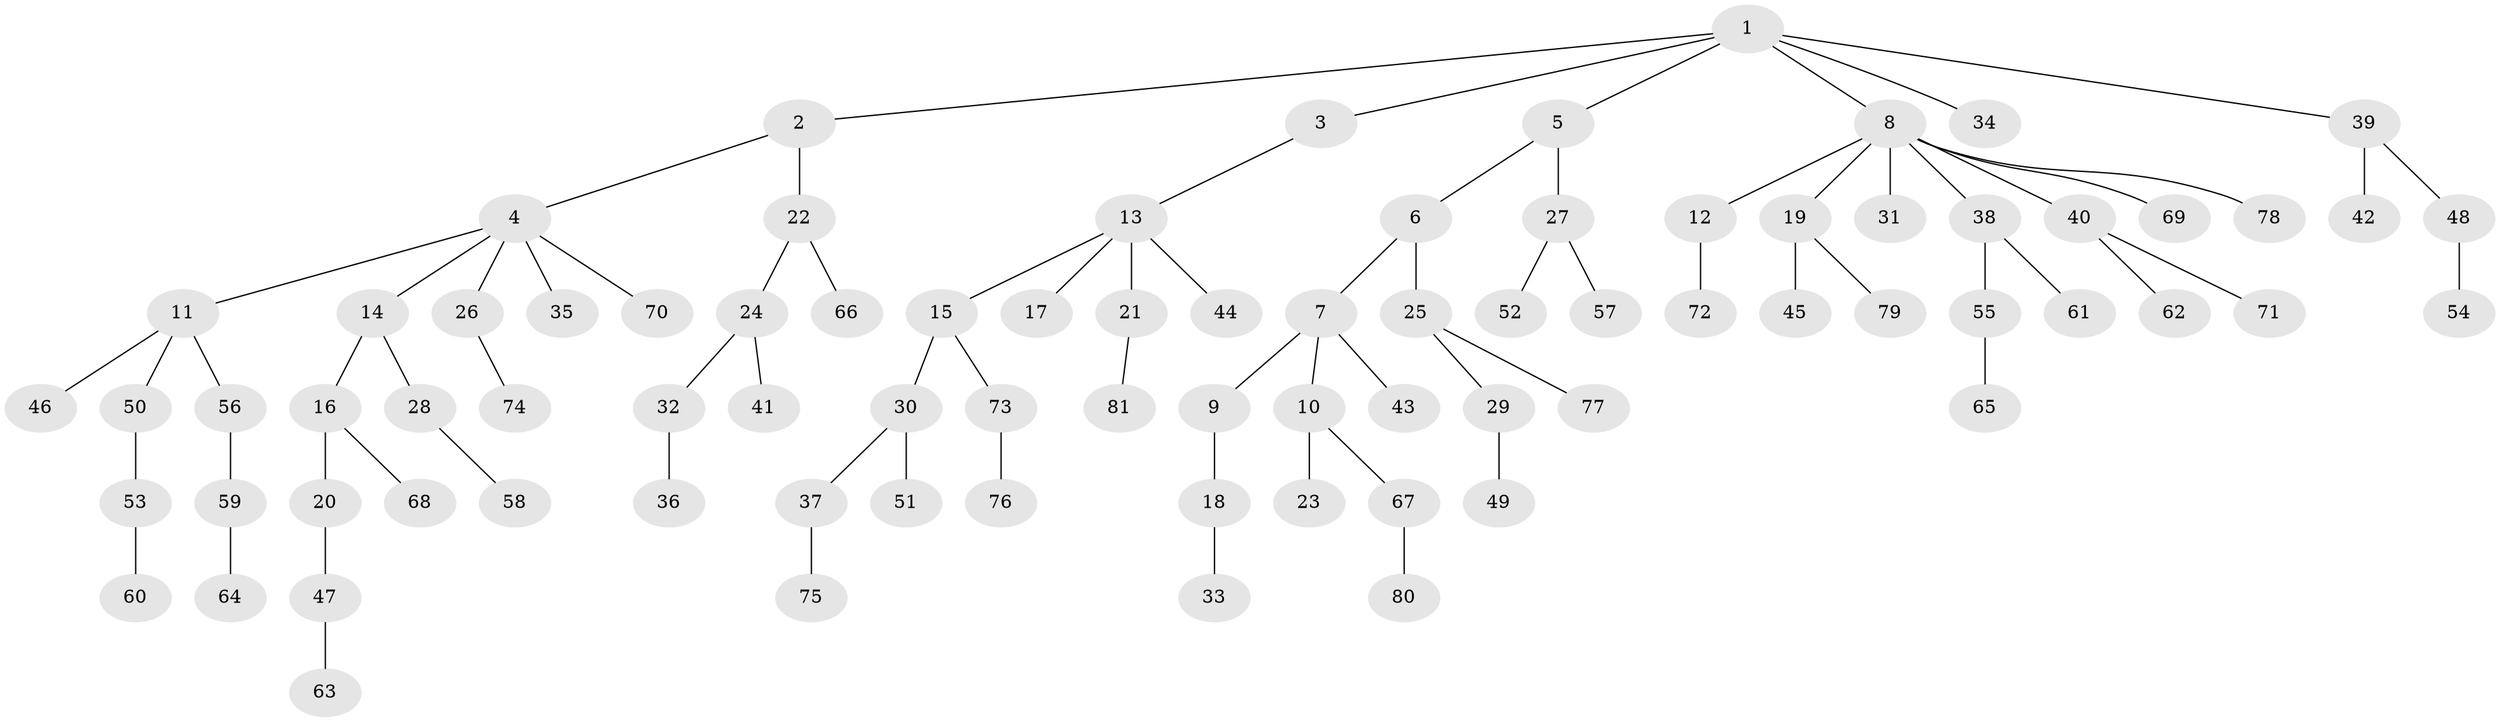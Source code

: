 // coarse degree distribution, {7: 0.037037037037037035, 5: 0.018518518518518517, 6: 0.018518518518518517, 4: 0.09259259259259259, 3: 0.05555555555555555, 1: 0.5925925925925926, 2: 0.18518518518518517}
// Generated by graph-tools (version 1.1) at 2025/42/03/06/25 10:42:03]
// undirected, 81 vertices, 80 edges
graph export_dot {
graph [start="1"]
  node [color=gray90,style=filled];
  1;
  2;
  3;
  4;
  5;
  6;
  7;
  8;
  9;
  10;
  11;
  12;
  13;
  14;
  15;
  16;
  17;
  18;
  19;
  20;
  21;
  22;
  23;
  24;
  25;
  26;
  27;
  28;
  29;
  30;
  31;
  32;
  33;
  34;
  35;
  36;
  37;
  38;
  39;
  40;
  41;
  42;
  43;
  44;
  45;
  46;
  47;
  48;
  49;
  50;
  51;
  52;
  53;
  54;
  55;
  56;
  57;
  58;
  59;
  60;
  61;
  62;
  63;
  64;
  65;
  66;
  67;
  68;
  69;
  70;
  71;
  72;
  73;
  74;
  75;
  76;
  77;
  78;
  79;
  80;
  81;
  1 -- 2;
  1 -- 3;
  1 -- 5;
  1 -- 8;
  1 -- 34;
  1 -- 39;
  2 -- 4;
  2 -- 22;
  3 -- 13;
  4 -- 11;
  4 -- 14;
  4 -- 26;
  4 -- 35;
  4 -- 70;
  5 -- 6;
  5 -- 27;
  6 -- 7;
  6 -- 25;
  7 -- 9;
  7 -- 10;
  7 -- 43;
  8 -- 12;
  8 -- 19;
  8 -- 31;
  8 -- 38;
  8 -- 40;
  8 -- 69;
  8 -- 78;
  9 -- 18;
  10 -- 23;
  10 -- 67;
  11 -- 46;
  11 -- 50;
  11 -- 56;
  12 -- 72;
  13 -- 15;
  13 -- 17;
  13 -- 21;
  13 -- 44;
  14 -- 16;
  14 -- 28;
  15 -- 30;
  15 -- 73;
  16 -- 20;
  16 -- 68;
  18 -- 33;
  19 -- 45;
  19 -- 79;
  20 -- 47;
  21 -- 81;
  22 -- 24;
  22 -- 66;
  24 -- 32;
  24 -- 41;
  25 -- 29;
  25 -- 77;
  26 -- 74;
  27 -- 52;
  27 -- 57;
  28 -- 58;
  29 -- 49;
  30 -- 37;
  30 -- 51;
  32 -- 36;
  37 -- 75;
  38 -- 55;
  38 -- 61;
  39 -- 42;
  39 -- 48;
  40 -- 62;
  40 -- 71;
  47 -- 63;
  48 -- 54;
  50 -- 53;
  53 -- 60;
  55 -- 65;
  56 -- 59;
  59 -- 64;
  67 -- 80;
  73 -- 76;
}
